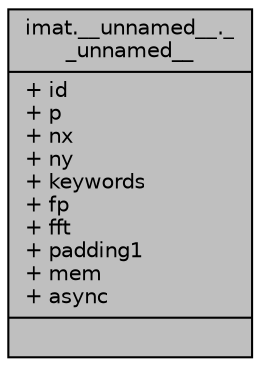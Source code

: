 digraph "imat.__unnamed__.__unnamed__"
{
 // INTERACTIVE_SVG=YES
  bgcolor="transparent";
  edge [fontname="Helvetica",fontsize="10",labelfontname="Helvetica",labelfontsize="10"];
  node [fontname="Helvetica",fontsize="10",shape=record];
  Node162 [label="{imat.__unnamed__._\l_unnamed__\n|+ id\l+ p\l+ nx\l+ ny\l+ keywords\l+ fp\l+ fft\l+ padding1\l+ mem\l+ async\l|}",height=0.2,width=0.4,color="black", fillcolor="grey75", style="filled", fontcolor="black"];
}
